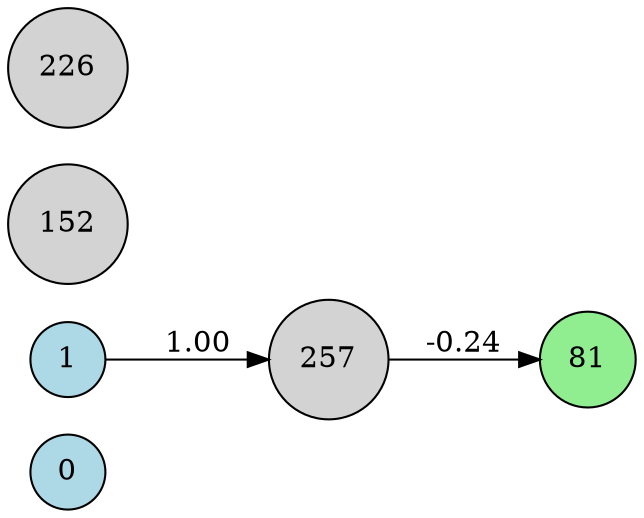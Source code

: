 digraph neat {
  rankdir=LR;
  node [shape=circle];
  node0 [label="0", style=filled, fillcolor=lightblue];
  node1 [label="1", style=filled, fillcolor=lightblue];
  node81 [label="81", style=filled, fillcolor=lightgreen];
  node152 [label="152", style=filled, fillcolor=lightgray];
  node226 [label="226", style=filled, fillcolor=lightgray];
  node257 [label="257", style=filled, fillcolor=lightgray];
  node1 -> node257 [label="1.00"];
  node257 -> node81 [label="-0.24"];
}
